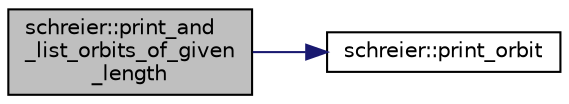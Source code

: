 digraph "schreier::print_and_list_orbits_of_given_length"
{
  edge [fontname="Helvetica",fontsize="10",labelfontname="Helvetica",labelfontsize="10"];
  node [fontname="Helvetica",fontsize="10",shape=record];
  rankdir="LR";
  Node4050 [label="schreier::print_and\l_list_orbits_of_given\l_length",height=0.2,width=0.4,color="black", fillcolor="grey75", style="filled", fontcolor="black"];
  Node4050 -> Node4051 [color="midnightblue",fontsize="10",style="solid",fontname="Helvetica"];
  Node4051 [label="schreier::print_orbit",height=0.2,width=0.4,color="black", fillcolor="white", style="filled",URL="$d3/dd6/classschreier.html#ac30bbfe09706ff8ccaf27c2cf8074594"];
}
